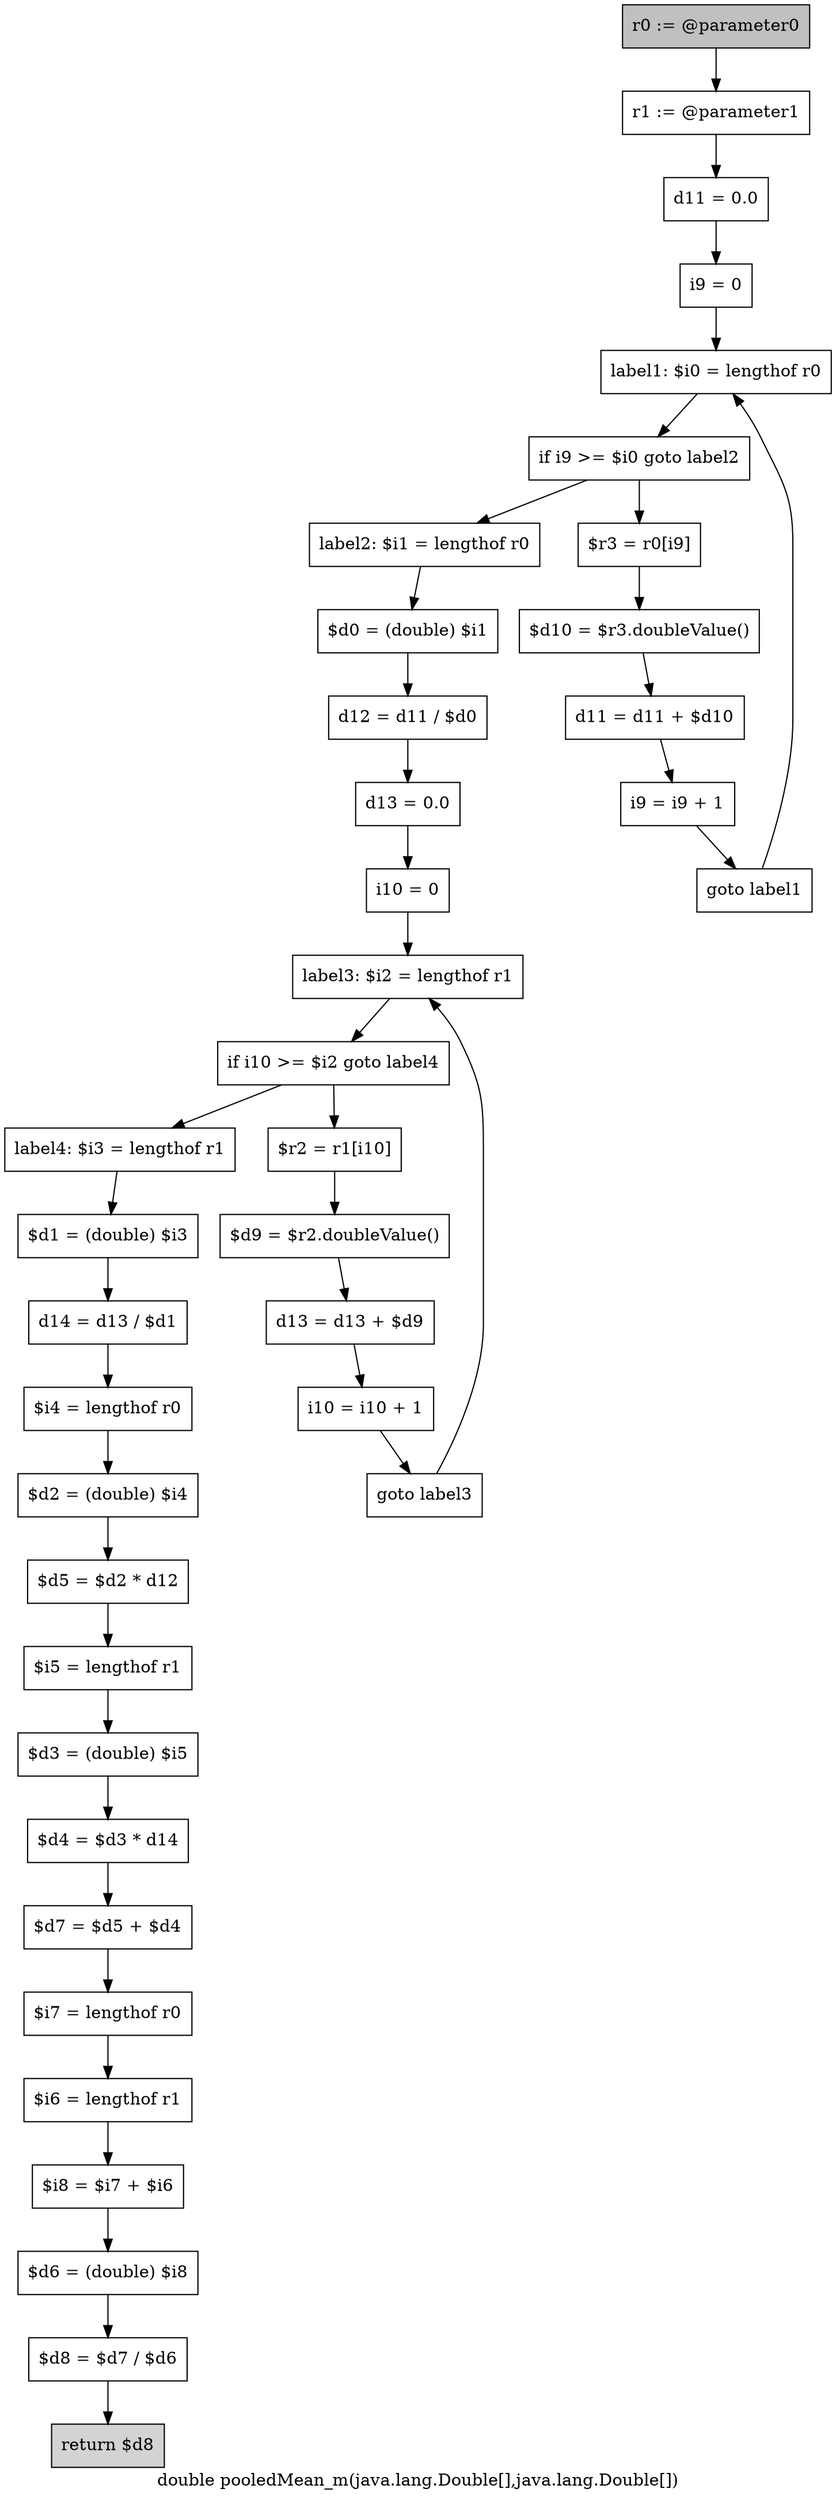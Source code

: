 digraph "double pooledMean_m(java.lang.Double[],java.lang.Double[])" {
    label="double pooledMean_m(java.lang.Double[],java.lang.Double[])";
    node [shape=box];
    "0" [style=filled,fillcolor=gray,label="r0 := @parameter0",];
    "1" [label="r1 := @parameter1",];
    "0"->"1";
    "2" [label="d11 = 0.0",];
    "1"->"2";
    "3" [label="i9 = 0",];
    "2"->"3";
    "4" [label="label1: $i0 = lengthof r0",];
    "3"->"4";
    "5" [label="if i9 >= $i0 goto label2",];
    "4"->"5";
    "6" [label="$r3 = r0[i9]",];
    "5"->"6";
    "11" [label="label2: $i1 = lengthof r0",];
    "5"->"11";
    "7" [label="$d10 = $r3.doubleValue()",];
    "6"->"7";
    "8" [label="d11 = d11 + $d10",];
    "7"->"8";
    "9" [label="i9 = i9 + 1",];
    "8"->"9";
    "10" [label="goto label1",];
    "9"->"10";
    "10"->"4";
    "12" [label="$d0 = (double) $i1",];
    "11"->"12";
    "13" [label="d12 = d11 / $d0",];
    "12"->"13";
    "14" [label="d13 = 0.0",];
    "13"->"14";
    "15" [label="i10 = 0",];
    "14"->"15";
    "16" [label="label3: $i2 = lengthof r1",];
    "15"->"16";
    "17" [label="if i10 >= $i2 goto label4",];
    "16"->"17";
    "18" [label="$r2 = r1[i10]",];
    "17"->"18";
    "23" [label="label4: $i3 = lengthof r1",];
    "17"->"23";
    "19" [label="$d9 = $r2.doubleValue()",];
    "18"->"19";
    "20" [label="d13 = d13 + $d9",];
    "19"->"20";
    "21" [label="i10 = i10 + 1",];
    "20"->"21";
    "22" [label="goto label3",];
    "21"->"22";
    "22"->"16";
    "24" [label="$d1 = (double) $i3",];
    "23"->"24";
    "25" [label="d14 = d13 / $d1",];
    "24"->"25";
    "26" [label="$i4 = lengthof r0",];
    "25"->"26";
    "27" [label="$d2 = (double) $i4",];
    "26"->"27";
    "28" [label="$d5 = $d2 * d12",];
    "27"->"28";
    "29" [label="$i5 = lengthof r1",];
    "28"->"29";
    "30" [label="$d3 = (double) $i5",];
    "29"->"30";
    "31" [label="$d4 = $d3 * d14",];
    "30"->"31";
    "32" [label="$d7 = $d5 + $d4",];
    "31"->"32";
    "33" [label="$i7 = lengthof r0",];
    "32"->"33";
    "34" [label="$i6 = lengthof r1",];
    "33"->"34";
    "35" [label="$i8 = $i7 + $i6",];
    "34"->"35";
    "36" [label="$d6 = (double) $i8",];
    "35"->"36";
    "37" [label="$d8 = $d7 / $d6",];
    "36"->"37";
    "38" [style=filled,fillcolor=lightgray,label="return $d8",];
    "37"->"38";
}
